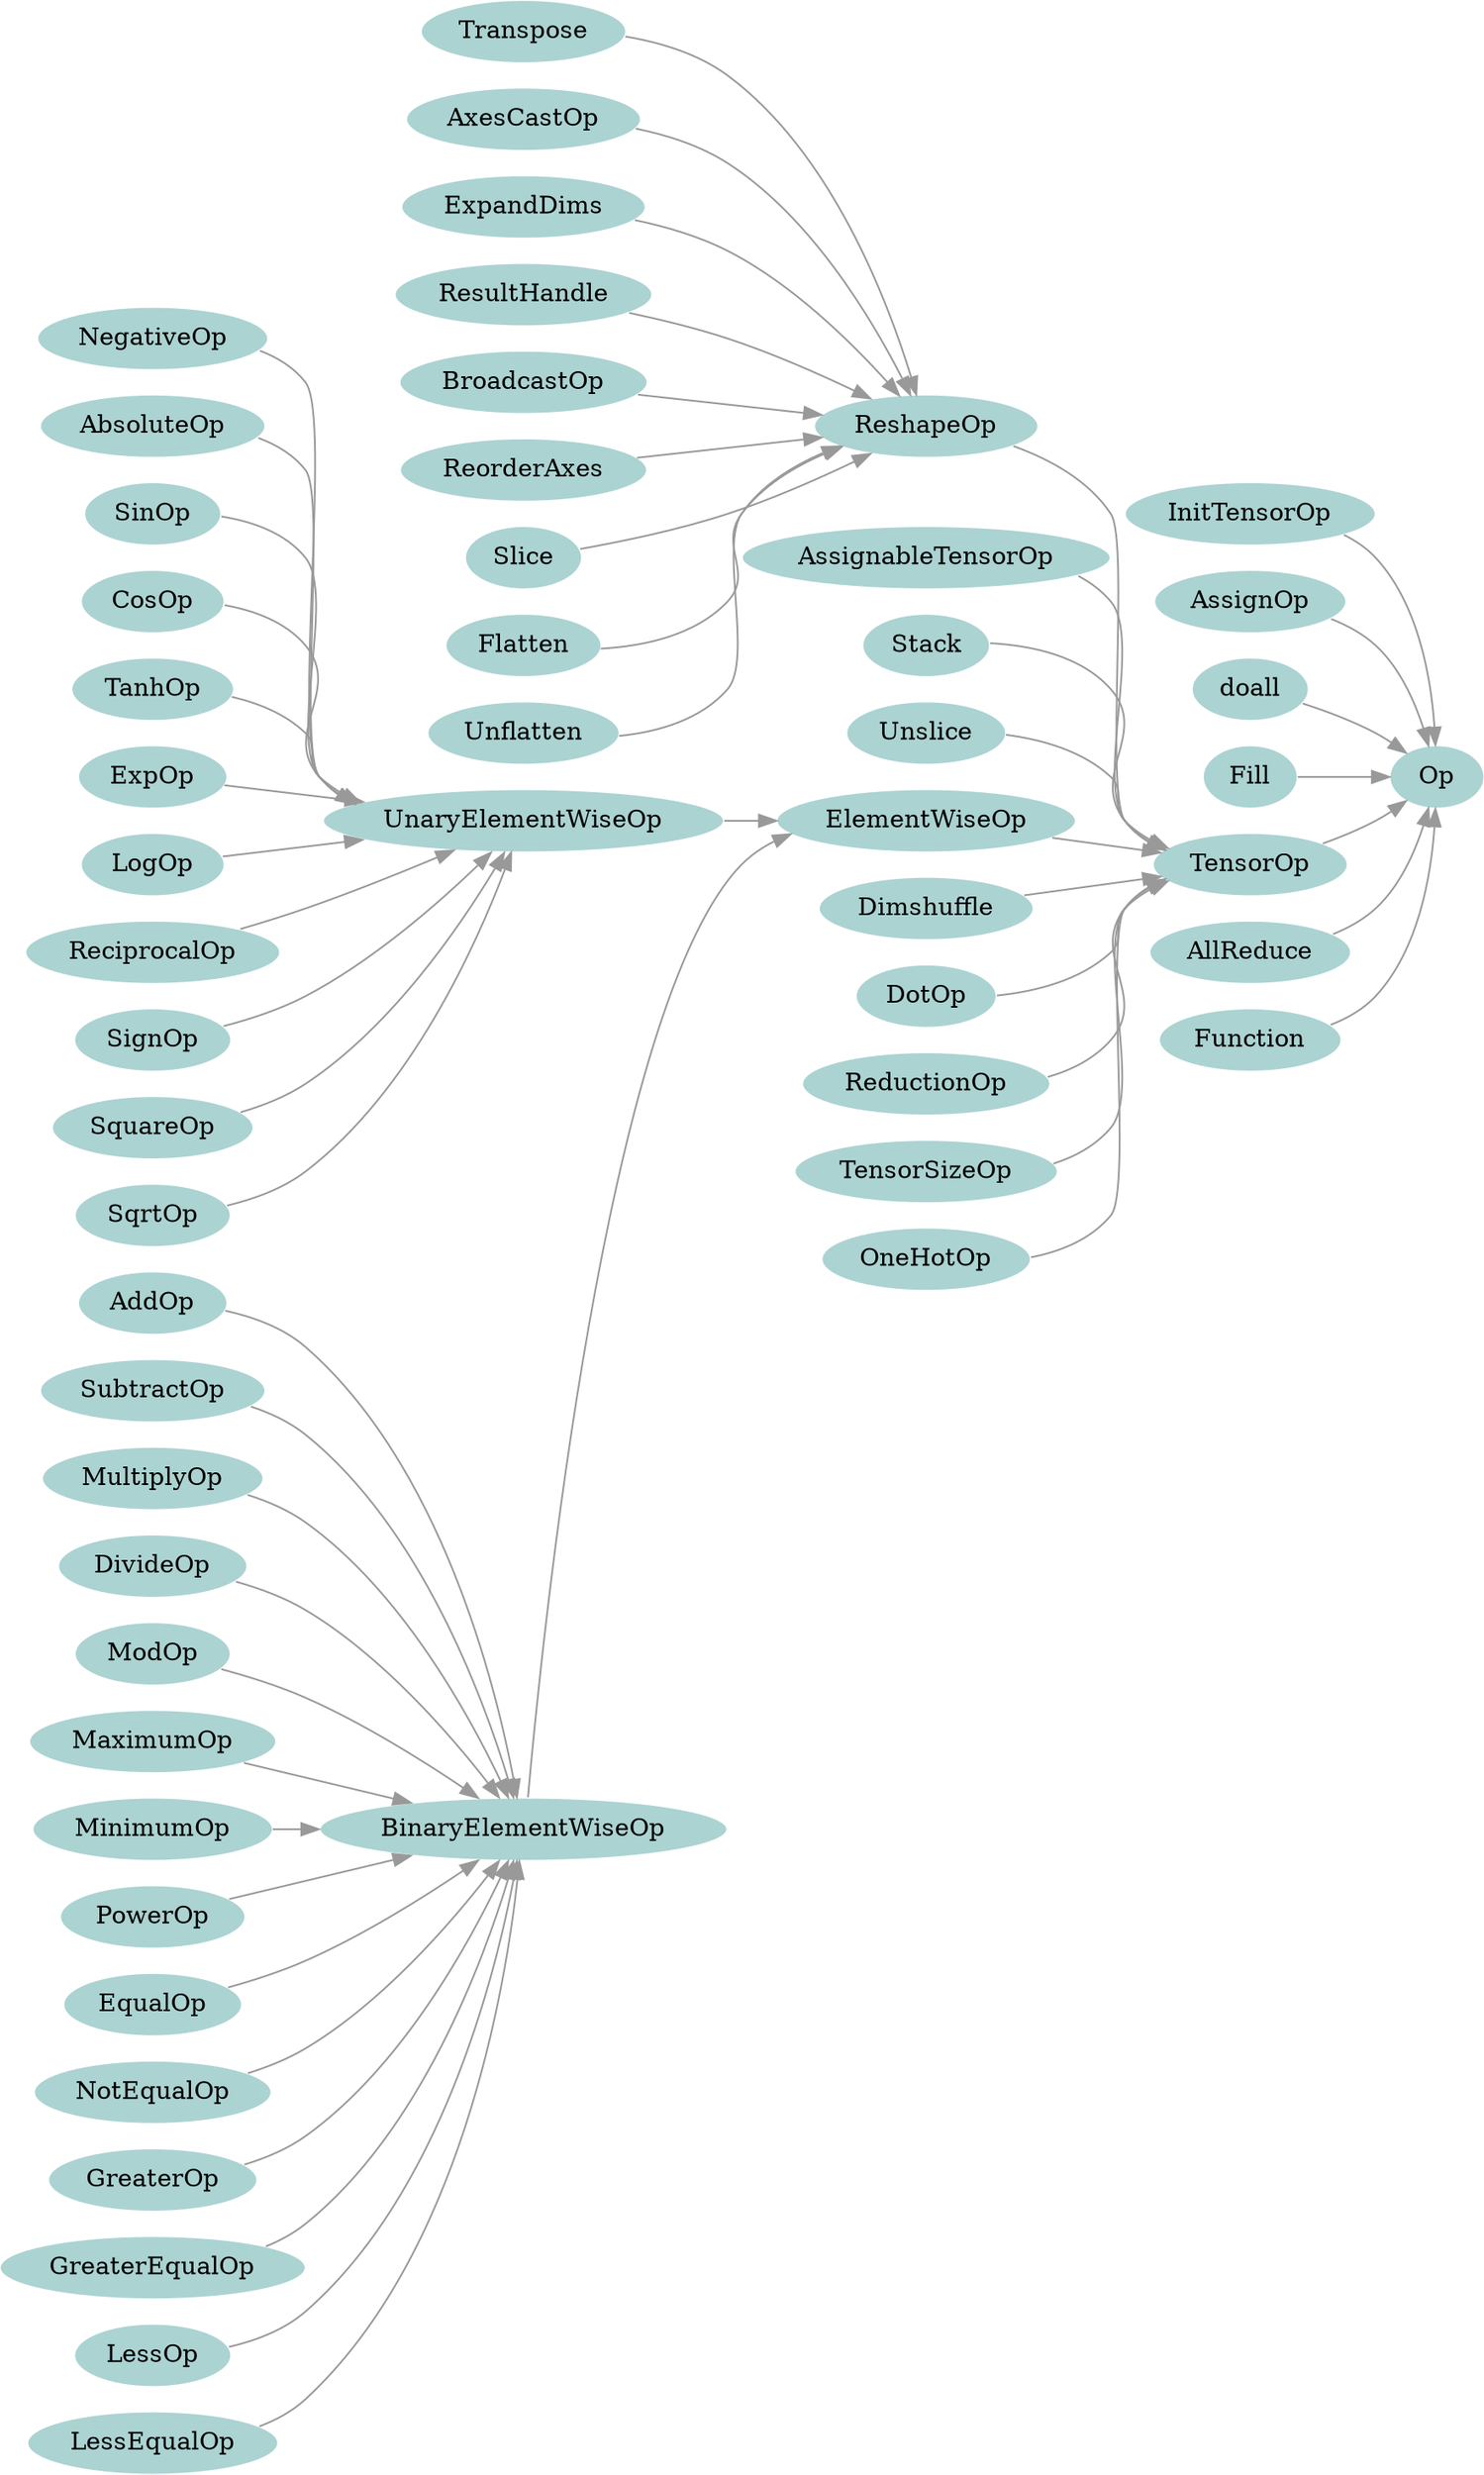 digraph {
  graph [pad="0.0", nodesep="0.2", ranksep="0.1"];
  node [style=filled fillcolor="#abd3d2" color=white]
  edge [color="#999999"]
  rankdir=LR;
  # Op -> NameableValue, DebugInfo
  InitTensorOp -> Op
  AssignOp -> Op
  doall -> Op
  Fill -> Op
  TensorOp -> Op
  ReshapeOp -> TensorOp
  Transpose -> ReshapeOp
  AxesCastOp -> ReshapeOp
  ExpandDims -> ReshapeOp
  ResultHandle -> ReshapeOp
  BroadcastOp -> ReshapeOp
  ReorderAxes -> ReshapeOp
  Slice -> ReshapeOp
  Flatten -> ReshapeOp
  Unflatten -> ReshapeOp
  AssignableTensorOp -> TensorOp
  Stack -> TensorOp
  Unslice -> TensorOp
  AllReduce -> Op
  ElementWiseOp -> TensorOp
  UnaryElementWiseOp -> ElementWiseOp
  NegativeOp -> UnaryElementWiseOp
  AbsoluteOp -> UnaryElementWiseOp
  SinOp -> UnaryElementWiseOp
  CosOp -> UnaryElementWiseOp
  TanhOp -> UnaryElementWiseOp
  ExpOp -> UnaryElementWiseOp
  LogOp -> UnaryElementWiseOp
  ReciprocalOp -> UnaryElementWiseOp
  SignOp -> UnaryElementWiseOp
  SquareOp -> UnaryElementWiseOp
  SqrtOp -> UnaryElementWiseOp
  BinaryElementWiseOp -> ElementWiseOp
  Dimshuffle -> TensorOp
  DotOp -> TensorOp
  ReductionOp -> TensorOp
  TensorSizeOp -> TensorOp
  OneHotOp -> TensorOp
  Function -> Op
  AddOp -> BinaryElementWiseOp
  SubtractOp -> BinaryElementWiseOp
  MultiplyOp -> BinaryElementWiseOp
  DivideOp -> BinaryElementWiseOp
  ModOp -> BinaryElementWiseOp
  MaximumOp -> BinaryElementWiseOp
  MinimumOp -> BinaryElementWiseOp
  PowerOp -> BinaryElementWiseOp
  EqualOp -> BinaryElementWiseOp
  NotEqualOp -> BinaryElementWiseOp
  GreaterOp -> BinaryElementWiseOp
  GreaterEqualOp -> BinaryElementWiseOp
  LessOp -> BinaryElementWiseOp
  LessEqualOp -> BinaryElementWiseOp
}
